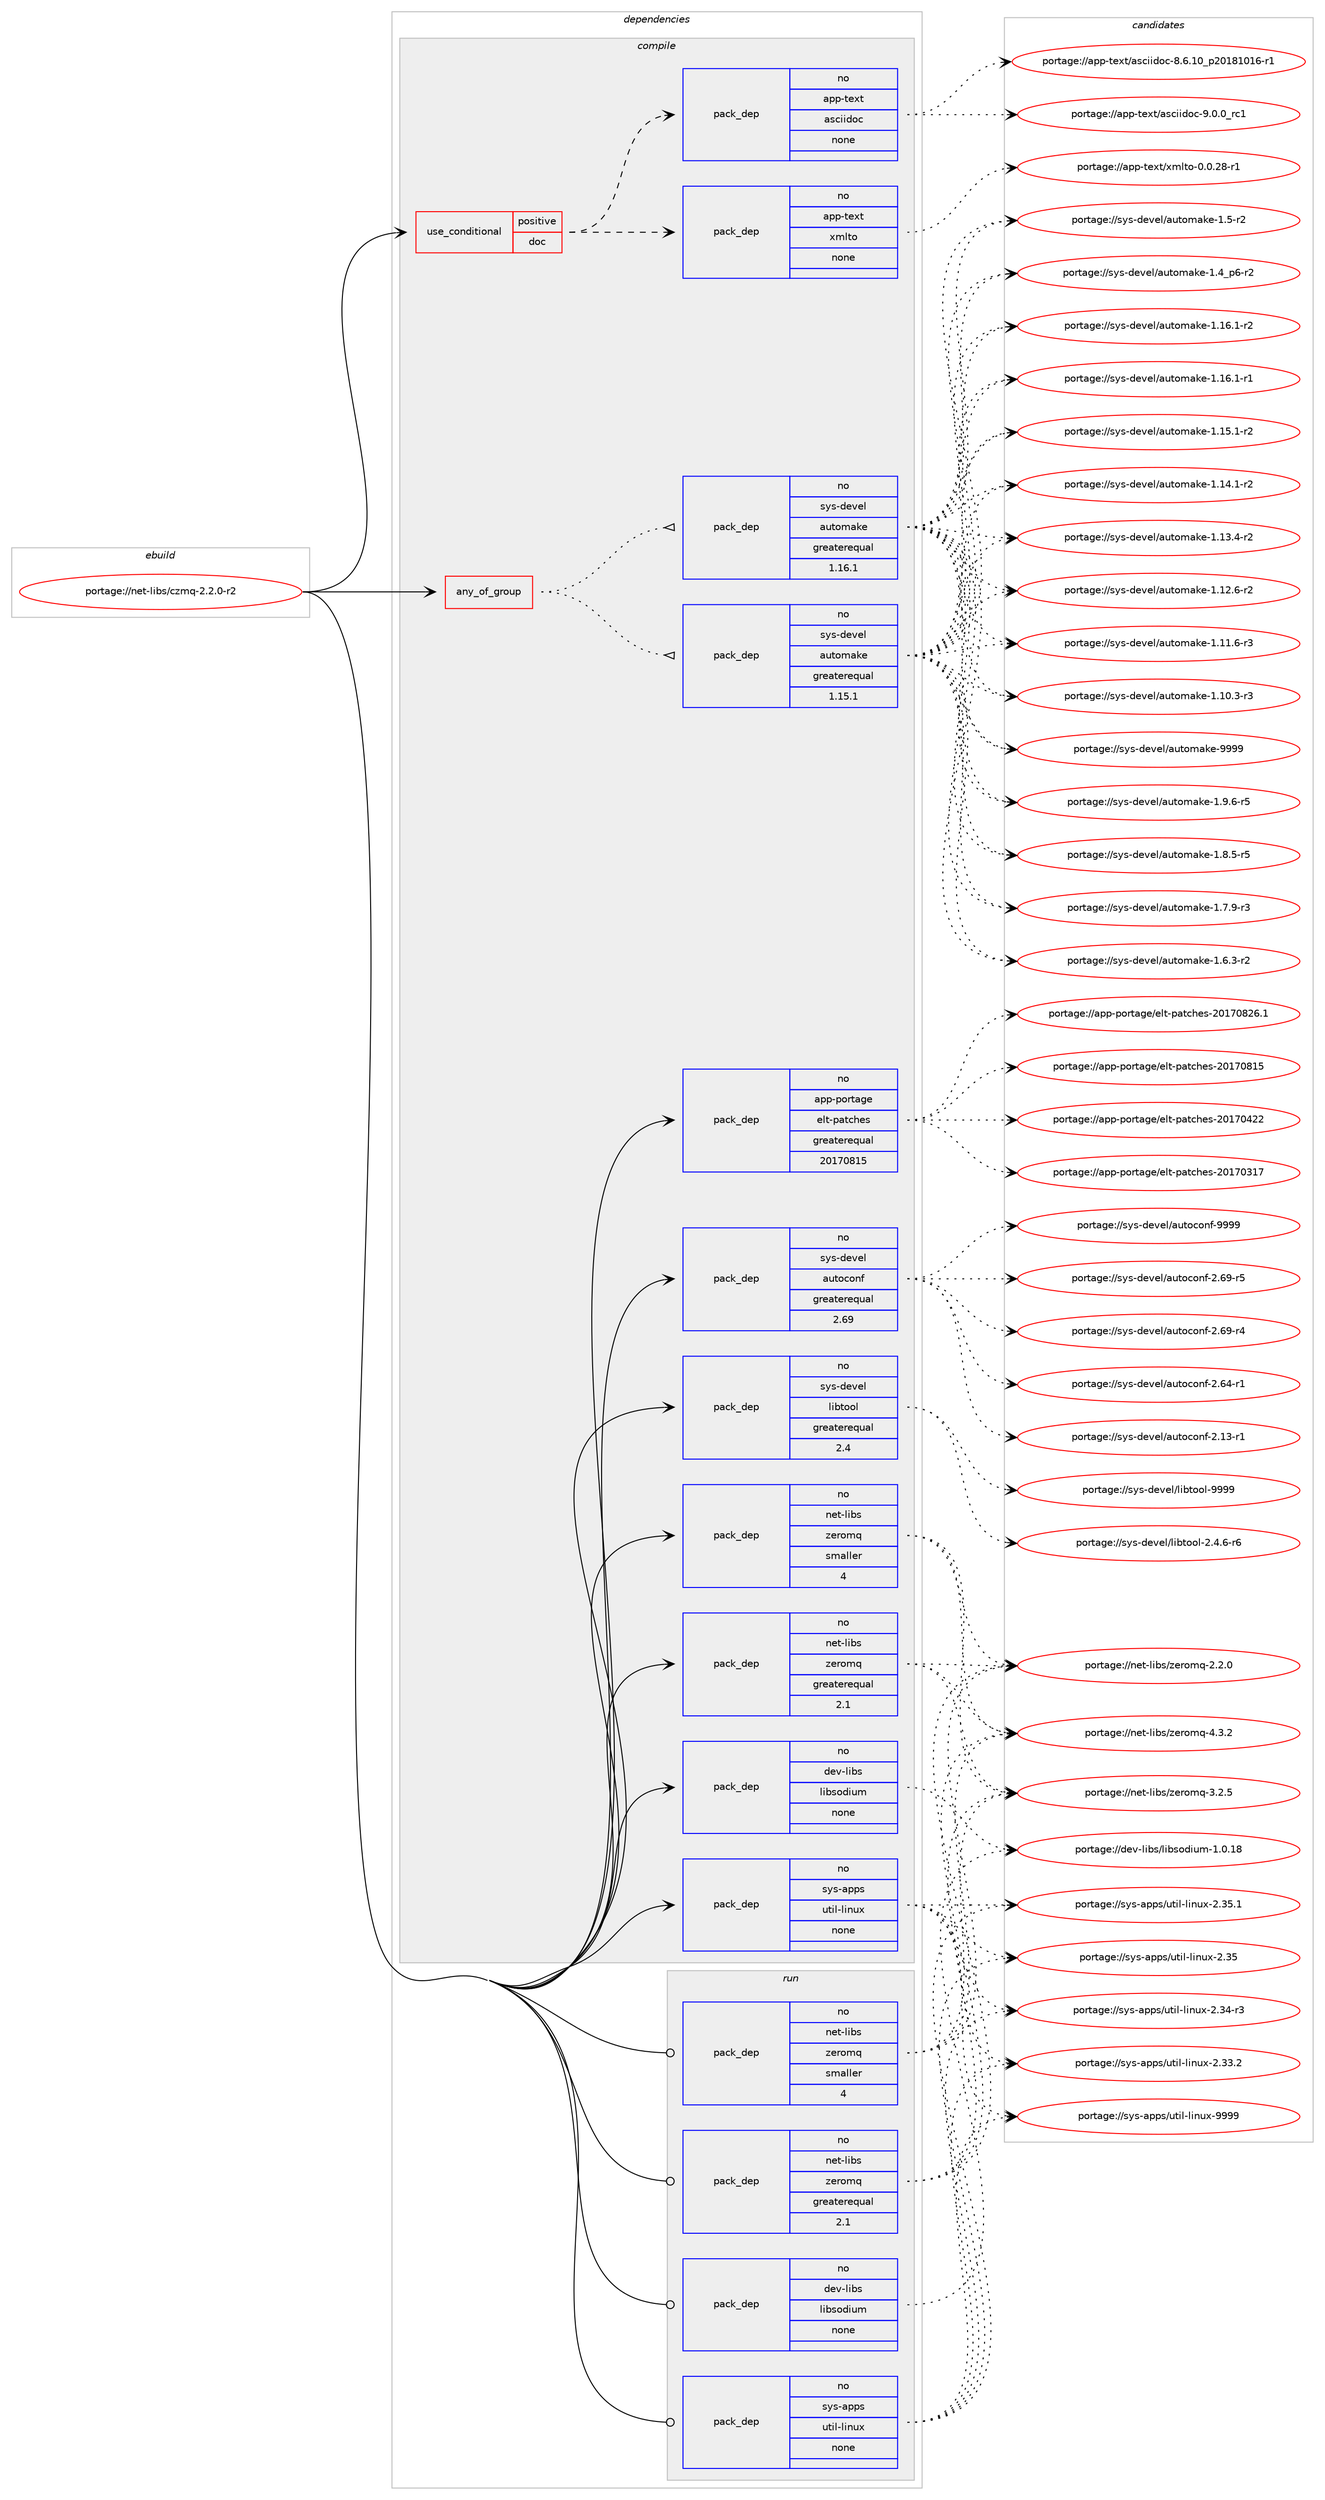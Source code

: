 digraph prolog {

# *************
# Graph options
# *************

newrank=true;
concentrate=true;
compound=true;
graph [rankdir=LR,fontname=Helvetica,fontsize=10,ranksep=1.5];#, ranksep=2.5, nodesep=0.2];
edge  [arrowhead=vee];
node  [fontname=Helvetica,fontsize=10];

# **********
# The ebuild
# **********

subgraph cluster_leftcol {
color=gray;
rank=same;
label=<<i>ebuild</i>>;
id [label="portage://net-libs/czmq-2.2.0-r2", color=red, width=4, href="../net-libs/czmq-2.2.0-r2.svg"];
}

# ****************
# The dependencies
# ****************

subgraph cluster_midcol {
color=gray;
label=<<i>dependencies</i>>;
subgraph cluster_compile {
fillcolor="#eeeeee";
style=filled;
label=<<i>compile</i>>;
subgraph any1497 {
dependency82187 [label=<<TABLE BORDER="0" CELLBORDER="1" CELLSPACING="0" CELLPADDING="4"><TR><TD CELLPADDING="10">any_of_group</TD></TR></TABLE>>, shape=none, color=red];subgraph pack63159 {
dependency82188 [label=<<TABLE BORDER="0" CELLBORDER="1" CELLSPACING="0" CELLPADDING="4" WIDTH="220"><TR><TD ROWSPAN="6" CELLPADDING="30">pack_dep</TD></TR><TR><TD WIDTH="110">no</TD></TR><TR><TD>sys-devel</TD></TR><TR><TD>automake</TD></TR><TR><TD>greaterequal</TD></TR><TR><TD>1.16.1</TD></TR></TABLE>>, shape=none, color=blue];
}
dependency82187:e -> dependency82188:w [weight=20,style="dotted",arrowhead="oinv"];
subgraph pack63160 {
dependency82189 [label=<<TABLE BORDER="0" CELLBORDER="1" CELLSPACING="0" CELLPADDING="4" WIDTH="220"><TR><TD ROWSPAN="6" CELLPADDING="30">pack_dep</TD></TR><TR><TD WIDTH="110">no</TD></TR><TR><TD>sys-devel</TD></TR><TR><TD>automake</TD></TR><TR><TD>greaterequal</TD></TR><TR><TD>1.15.1</TD></TR></TABLE>>, shape=none, color=blue];
}
dependency82187:e -> dependency82189:w [weight=20,style="dotted",arrowhead="oinv"];
}
id:e -> dependency82187:w [weight=20,style="solid",arrowhead="vee"];
subgraph cond17462 {
dependency82190 [label=<<TABLE BORDER="0" CELLBORDER="1" CELLSPACING="0" CELLPADDING="4"><TR><TD ROWSPAN="3" CELLPADDING="10">use_conditional</TD></TR><TR><TD>positive</TD></TR><TR><TD>doc</TD></TR></TABLE>>, shape=none, color=red];
subgraph pack63161 {
dependency82191 [label=<<TABLE BORDER="0" CELLBORDER="1" CELLSPACING="0" CELLPADDING="4" WIDTH="220"><TR><TD ROWSPAN="6" CELLPADDING="30">pack_dep</TD></TR><TR><TD WIDTH="110">no</TD></TR><TR><TD>app-text</TD></TR><TR><TD>asciidoc</TD></TR><TR><TD>none</TD></TR><TR><TD></TD></TR></TABLE>>, shape=none, color=blue];
}
dependency82190:e -> dependency82191:w [weight=20,style="dashed",arrowhead="vee"];
subgraph pack63162 {
dependency82192 [label=<<TABLE BORDER="0" CELLBORDER="1" CELLSPACING="0" CELLPADDING="4" WIDTH="220"><TR><TD ROWSPAN="6" CELLPADDING="30">pack_dep</TD></TR><TR><TD WIDTH="110">no</TD></TR><TR><TD>app-text</TD></TR><TR><TD>xmlto</TD></TR><TR><TD>none</TD></TR><TR><TD></TD></TR></TABLE>>, shape=none, color=blue];
}
dependency82190:e -> dependency82192:w [weight=20,style="dashed",arrowhead="vee"];
}
id:e -> dependency82190:w [weight=20,style="solid",arrowhead="vee"];
subgraph pack63163 {
dependency82193 [label=<<TABLE BORDER="0" CELLBORDER="1" CELLSPACING="0" CELLPADDING="4" WIDTH="220"><TR><TD ROWSPAN="6" CELLPADDING="30">pack_dep</TD></TR><TR><TD WIDTH="110">no</TD></TR><TR><TD>app-portage</TD></TR><TR><TD>elt-patches</TD></TR><TR><TD>greaterequal</TD></TR><TR><TD>20170815</TD></TR></TABLE>>, shape=none, color=blue];
}
id:e -> dependency82193:w [weight=20,style="solid",arrowhead="vee"];
subgraph pack63164 {
dependency82194 [label=<<TABLE BORDER="0" CELLBORDER="1" CELLSPACING="0" CELLPADDING="4" WIDTH="220"><TR><TD ROWSPAN="6" CELLPADDING="30">pack_dep</TD></TR><TR><TD WIDTH="110">no</TD></TR><TR><TD>dev-libs</TD></TR><TR><TD>libsodium</TD></TR><TR><TD>none</TD></TR><TR><TD></TD></TR></TABLE>>, shape=none, color=blue];
}
id:e -> dependency82194:w [weight=20,style="solid",arrowhead="vee"];
subgraph pack63165 {
dependency82195 [label=<<TABLE BORDER="0" CELLBORDER="1" CELLSPACING="0" CELLPADDING="4" WIDTH="220"><TR><TD ROWSPAN="6" CELLPADDING="30">pack_dep</TD></TR><TR><TD WIDTH="110">no</TD></TR><TR><TD>net-libs</TD></TR><TR><TD>zeromq</TD></TR><TR><TD>greaterequal</TD></TR><TR><TD>2.1</TD></TR></TABLE>>, shape=none, color=blue];
}
id:e -> dependency82195:w [weight=20,style="solid",arrowhead="vee"];
subgraph pack63166 {
dependency82196 [label=<<TABLE BORDER="0" CELLBORDER="1" CELLSPACING="0" CELLPADDING="4" WIDTH="220"><TR><TD ROWSPAN="6" CELLPADDING="30">pack_dep</TD></TR><TR><TD WIDTH="110">no</TD></TR><TR><TD>net-libs</TD></TR><TR><TD>zeromq</TD></TR><TR><TD>smaller</TD></TR><TR><TD>4</TD></TR></TABLE>>, shape=none, color=blue];
}
id:e -> dependency82196:w [weight=20,style="solid",arrowhead="vee"];
subgraph pack63167 {
dependency82197 [label=<<TABLE BORDER="0" CELLBORDER="1" CELLSPACING="0" CELLPADDING="4" WIDTH="220"><TR><TD ROWSPAN="6" CELLPADDING="30">pack_dep</TD></TR><TR><TD WIDTH="110">no</TD></TR><TR><TD>sys-apps</TD></TR><TR><TD>util-linux</TD></TR><TR><TD>none</TD></TR><TR><TD></TD></TR></TABLE>>, shape=none, color=blue];
}
id:e -> dependency82197:w [weight=20,style="solid",arrowhead="vee"];
subgraph pack63168 {
dependency82198 [label=<<TABLE BORDER="0" CELLBORDER="1" CELLSPACING="0" CELLPADDING="4" WIDTH="220"><TR><TD ROWSPAN="6" CELLPADDING="30">pack_dep</TD></TR><TR><TD WIDTH="110">no</TD></TR><TR><TD>sys-devel</TD></TR><TR><TD>autoconf</TD></TR><TR><TD>greaterequal</TD></TR><TR><TD>2.69</TD></TR></TABLE>>, shape=none, color=blue];
}
id:e -> dependency82198:w [weight=20,style="solid",arrowhead="vee"];
subgraph pack63169 {
dependency82199 [label=<<TABLE BORDER="0" CELLBORDER="1" CELLSPACING="0" CELLPADDING="4" WIDTH="220"><TR><TD ROWSPAN="6" CELLPADDING="30">pack_dep</TD></TR><TR><TD WIDTH="110">no</TD></TR><TR><TD>sys-devel</TD></TR><TR><TD>libtool</TD></TR><TR><TD>greaterequal</TD></TR><TR><TD>2.4</TD></TR></TABLE>>, shape=none, color=blue];
}
id:e -> dependency82199:w [weight=20,style="solid",arrowhead="vee"];
}
subgraph cluster_compileandrun {
fillcolor="#eeeeee";
style=filled;
label=<<i>compile and run</i>>;
}
subgraph cluster_run {
fillcolor="#eeeeee";
style=filled;
label=<<i>run</i>>;
subgraph pack63170 {
dependency82200 [label=<<TABLE BORDER="0" CELLBORDER="1" CELLSPACING="0" CELLPADDING="4" WIDTH="220"><TR><TD ROWSPAN="6" CELLPADDING="30">pack_dep</TD></TR><TR><TD WIDTH="110">no</TD></TR><TR><TD>dev-libs</TD></TR><TR><TD>libsodium</TD></TR><TR><TD>none</TD></TR><TR><TD></TD></TR></TABLE>>, shape=none, color=blue];
}
id:e -> dependency82200:w [weight=20,style="solid",arrowhead="odot"];
subgraph pack63171 {
dependency82201 [label=<<TABLE BORDER="0" CELLBORDER="1" CELLSPACING="0" CELLPADDING="4" WIDTH="220"><TR><TD ROWSPAN="6" CELLPADDING="30">pack_dep</TD></TR><TR><TD WIDTH="110">no</TD></TR><TR><TD>net-libs</TD></TR><TR><TD>zeromq</TD></TR><TR><TD>greaterequal</TD></TR><TR><TD>2.1</TD></TR></TABLE>>, shape=none, color=blue];
}
id:e -> dependency82201:w [weight=20,style="solid",arrowhead="odot"];
subgraph pack63172 {
dependency82202 [label=<<TABLE BORDER="0" CELLBORDER="1" CELLSPACING="0" CELLPADDING="4" WIDTH="220"><TR><TD ROWSPAN="6" CELLPADDING="30">pack_dep</TD></TR><TR><TD WIDTH="110">no</TD></TR><TR><TD>net-libs</TD></TR><TR><TD>zeromq</TD></TR><TR><TD>smaller</TD></TR><TR><TD>4</TD></TR></TABLE>>, shape=none, color=blue];
}
id:e -> dependency82202:w [weight=20,style="solid",arrowhead="odot"];
subgraph pack63173 {
dependency82203 [label=<<TABLE BORDER="0" CELLBORDER="1" CELLSPACING="0" CELLPADDING="4" WIDTH="220"><TR><TD ROWSPAN="6" CELLPADDING="30">pack_dep</TD></TR><TR><TD WIDTH="110">no</TD></TR><TR><TD>sys-apps</TD></TR><TR><TD>util-linux</TD></TR><TR><TD>none</TD></TR><TR><TD></TD></TR></TABLE>>, shape=none, color=blue];
}
id:e -> dependency82203:w [weight=20,style="solid",arrowhead="odot"];
}
}

# **************
# The candidates
# **************

subgraph cluster_choices {
rank=same;
color=gray;
label=<<i>candidates</i>>;

subgraph choice63159 {
color=black;
nodesep=1;
choice115121115451001011181011084797117116111109971071014557575757 [label="portage://sys-devel/automake-9999", color=red, width=4,href="../sys-devel/automake-9999.svg"];
choice115121115451001011181011084797117116111109971071014549465746544511453 [label="portage://sys-devel/automake-1.9.6-r5", color=red, width=4,href="../sys-devel/automake-1.9.6-r5.svg"];
choice115121115451001011181011084797117116111109971071014549465646534511453 [label="portage://sys-devel/automake-1.8.5-r5", color=red, width=4,href="../sys-devel/automake-1.8.5-r5.svg"];
choice115121115451001011181011084797117116111109971071014549465546574511451 [label="portage://sys-devel/automake-1.7.9-r3", color=red, width=4,href="../sys-devel/automake-1.7.9-r3.svg"];
choice115121115451001011181011084797117116111109971071014549465446514511450 [label="portage://sys-devel/automake-1.6.3-r2", color=red, width=4,href="../sys-devel/automake-1.6.3-r2.svg"];
choice11512111545100101118101108479711711611110997107101454946534511450 [label="portage://sys-devel/automake-1.5-r2", color=red, width=4,href="../sys-devel/automake-1.5-r2.svg"];
choice115121115451001011181011084797117116111109971071014549465295112544511450 [label="portage://sys-devel/automake-1.4_p6-r2", color=red, width=4,href="../sys-devel/automake-1.4_p6-r2.svg"];
choice11512111545100101118101108479711711611110997107101454946495446494511450 [label="portage://sys-devel/automake-1.16.1-r2", color=red, width=4,href="../sys-devel/automake-1.16.1-r2.svg"];
choice11512111545100101118101108479711711611110997107101454946495446494511449 [label="portage://sys-devel/automake-1.16.1-r1", color=red, width=4,href="../sys-devel/automake-1.16.1-r1.svg"];
choice11512111545100101118101108479711711611110997107101454946495346494511450 [label="portage://sys-devel/automake-1.15.1-r2", color=red, width=4,href="../sys-devel/automake-1.15.1-r2.svg"];
choice11512111545100101118101108479711711611110997107101454946495246494511450 [label="portage://sys-devel/automake-1.14.1-r2", color=red, width=4,href="../sys-devel/automake-1.14.1-r2.svg"];
choice11512111545100101118101108479711711611110997107101454946495146524511450 [label="portage://sys-devel/automake-1.13.4-r2", color=red, width=4,href="../sys-devel/automake-1.13.4-r2.svg"];
choice11512111545100101118101108479711711611110997107101454946495046544511450 [label="portage://sys-devel/automake-1.12.6-r2", color=red, width=4,href="../sys-devel/automake-1.12.6-r2.svg"];
choice11512111545100101118101108479711711611110997107101454946494946544511451 [label="portage://sys-devel/automake-1.11.6-r3", color=red, width=4,href="../sys-devel/automake-1.11.6-r3.svg"];
choice11512111545100101118101108479711711611110997107101454946494846514511451 [label="portage://sys-devel/automake-1.10.3-r3", color=red, width=4,href="../sys-devel/automake-1.10.3-r3.svg"];
dependency82188:e -> choice115121115451001011181011084797117116111109971071014557575757:w [style=dotted,weight="100"];
dependency82188:e -> choice115121115451001011181011084797117116111109971071014549465746544511453:w [style=dotted,weight="100"];
dependency82188:e -> choice115121115451001011181011084797117116111109971071014549465646534511453:w [style=dotted,weight="100"];
dependency82188:e -> choice115121115451001011181011084797117116111109971071014549465546574511451:w [style=dotted,weight="100"];
dependency82188:e -> choice115121115451001011181011084797117116111109971071014549465446514511450:w [style=dotted,weight="100"];
dependency82188:e -> choice11512111545100101118101108479711711611110997107101454946534511450:w [style=dotted,weight="100"];
dependency82188:e -> choice115121115451001011181011084797117116111109971071014549465295112544511450:w [style=dotted,weight="100"];
dependency82188:e -> choice11512111545100101118101108479711711611110997107101454946495446494511450:w [style=dotted,weight="100"];
dependency82188:e -> choice11512111545100101118101108479711711611110997107101454946495446494511449:w [style=dotted,weight="100"];
dependency82188:e -> choice11512111545100101118101108479711711611110997107101454946495346494511450:w [style=dotted,weight="100"];
dependency82188:e -> choice11512111545100101118101108479711711611110997107101454946495246494511450:w [style=dotted,weight="100"];
dependency82188:e -> choice11512111545100101118101108479711711611110997107101454946495146524511450:w [style=dotted,weight="100"];
dependency82188:e -> choice11512111545100101118101108479711711611110997107101454946495046544511450:w [style=dotted,weight="100"];
dependency82188:e -> choice11512111545100101118101108479711711611110997107101454946494946544511451:w [style=dotted,weight="100"];
dependency82188:e -> choice11512111545100101118101108479711711611110997107101454946494846514511451:w [style=dotted,weight="100"];
}
subgraph choice63160 {
color=black;
nodesep=1;
choice115121115451001011181011084797117116111109971071014557575757 [label="portage://sys-devel/automake-9999", color=red, width=4,href="../sys-devel/automake-9999.svg"];
choice115121115451001011181011084797117116111109971071014549465746544511453 [label="portage://sys-devel/automake-1.9.6-r5", color=red, width=4,href="../sys-devel/automake-1.9.6-r5.svg"];
choice115121115451001011181011084797117116111109971071014549465646534511453 [label="portage://sys-devel/automake-1.8.5-r5", color=red, width=4,href="../sys-devel/automake-1.8.5-r5.svg"];
choice115121115451001011181011084797117116111109971071014549465546574511451 [label="portage://sys-devel/automake-1.7.9-r3", color=red, width=4,href="../sys-devel/automake-1.7.9-r3.svg"];
choice115121115451001011181011084797117116111109971071014549465446514511450 [label="portage://sys-devel/automake-1.6.3-r2", color=red, width=4,href="../sys-devel/automake-1.6.3-r2.svg"];
choice11512111545100101118101108479711711611110997107101454946534511450 [label="portage://sys-devel/automake-1.5-r2", color=red, width=4,href="../sys-devel/automake-1.5-r2.svg"];
choice115121115451001011181011084797117116111109971071014549465295112544511450 [label="portage://sys-devel/automake-1.4_p6-r2", color=red, width=4,href="../sys-devel/automake-1.4_p6-r2.svg"];
choice11512111545100101118101108479711711611110997107101454946495446494511450 [label="portage://sys-devel/automake-1.16.1-r2", color=red, width=4,href="../sys-devel/automake-1.16.1-r2.svg"];
choice11512111545100101118101108479711711611110997107101454946495446494511449 [label="portage://sys-devel/automake-1.16.1-r1", color=red, width=4,href="../sys-devel/automake-1.16.1-r1.svg"];
choice11512111545100101118101108479711711611110997107101454946495346494511450 [label="portage://sys-devel/automake-1.15.1-r2", color=red, width=4,href="../sys-devel/automake-1.15.1-r2.svg"];
choice11512111545100101118101108479711711611110997107101454946495246494511450 [label="portage://sys-devel/automake-1.14.1-r2", color=red, width=4,href="../sys-devel/automake-1.14.1-r2.svg"];
choice11512111545100101118101108479711711611110997107101454946495146524511450 [label="portage://sys-devel/automake-1.13.4-r2", color=red, width=4,href="../sys-devel/automake-1.13.4-r2.svg"];
choice11512111545100101118101108479711711611110997107101454946495046544511450 [label="portage://sys-devel/automake-1.12.6-r2", color=red, width=4,href="../sys-devel/automake-1.12.6-r2.svg"];
choice11512111545100101118101108479711711611110997107101454946494946544511451 [label="portage://sys-devel/automake-1.11.6-r3", color=red, width=4,href="../sys-devel/automake-1.11.6-r3.svg"];
choice11512111545100101118101108479711711611110997107101454946494846514511451 [label="portage://sys-devel/automake-1.10.3-r3", color=red, width=4,href="../sys-devel/automake-1.10.3-r3.svg"];
dependency82189:e -> choice115121115451001011181011084797117116111109971071014557575757:w [style=dotted,weight="100"];
dependency82189:e -> choice115121115451001011181011084797117116111109971071014549465746544511453:w [style=dotted,weight="100"];
dependency82189:e -> choice115121115451001011181011084797117116111109971071014549465646534511453:w [style=dotted,weight="100"];
dependency82189:e -> choice115121115451001011181011084797117116111109971071014549465546574511451:w [style=dotted,weight="100"];
dependency82189:e -> choice115121115451001011181011084797117116111109971071014549465446514511450:w [style=dotted,weight="100"];
dependency82189:e -> choice11512111545100101118101108479711711611110997107101454946534511450:w [style=dotted,weight="100"];
dependency82189:e -> choice115121115451001011181011084797117116111109971071014549465295112544511450:w [style=dotted,weight="100"];
dependency82189:e -> choice11512111545100101118101108479711711611110997107101454946495446494511450:w [style=dotted,weight="100"];
dependency82189:e -> choice11512111545100101118101108479711711611110997107101454946495446494511449:w [style=dotted,weight="100"];
dependency82189:e -> choice11512111545100101118101108479711711611110997107101454946495346494511450:w [style=dotted,weight="100"];
dependency82189:e -> choice11512111545100101118101108479711711611110997107101454946495246494511450:w [style=dotted,weight="100"];
dependency82189:e -> choice11512111545100101118101108479711711611110997107101454946495146524511450:w [style=dotted,weight="100"];
dependency82189:e -> choice11512111545100101118101108479711711611110997107101454946495046544511450:w [style=dotted,weight="100"];
dependency82189:e -> choice11512111545100101118101108479711711611110997107101454946494946544511451:w [style=dotted,weight="100"];
dependency82189:e -> choice11512111545100101118101108479711711611110997107101454946494846514511451:w [style=dotted,weight="100"];
}
subgraph choice63161 {
color=black;
nodesep=1;
choice971121124511610112011647971159910510510011199455746484648951149949 [label="portage://app-text/asciidoc-9.0.0_rc1", color=red, width=4,href="../app-text/asciidoc-9.0.0_rc1.svg"];
choice971121124511610112011647971159910510510011199455646544649489511250484956494849544511449 [label="portage://app-text/asciidoc-8.6.10_p20181016-r1", color=red, width=4,href="../app-text/asciidoc-8.6.10_p20181016-r1.svg"];
dependency82191:e -> choice971121124511610112011647971159910510510011199455746484648951149949:w [style=dotted,weight="100"];
dependency82191:e -> choice971121124511610112011647971159910510510011199455646544649489511250484956494849544511449:w [style=dotted,weight="100"];
}
subgraph choice63162 {
color=black;
nodesep=1;
choice971121124511610112011647120109108116111454846484650564511449 [label="portage://app-text/xmlto-0.0.28-r1", color=red, width=4,href="../app-text/xmlto-0.0.28-r1.svg"];
dependency82192:e -> choice971121124511610112011647120109108116111454846484650564511449:w [style=dotted,weight="100"];
}
subgraph choice63163 {
color=black;
nodesep=1;
choice971121124511211111411697103101471011081164511297116991041011154550484955485650544649 [label="portage://app-portage/elt-patches-20170826.1", color=red, width=4,href="../app-portage/elt-patches-20170826.1.svg"];
choice97112112451121111141169710310147101108116451129711699104101115455048495548564953 [label="portage://app-portage/elt-patches-20170815", color=red, width=4,href="../app-portage/elt-patches-20170815.svg"];
choice97112112451121111141169710310147101108116451129711699104101115455048495548525050 [label="portage://app-portage/elt-patches-20170422", color=red, width=4,href="../app-portage/elt-patches-20170422.svg"];
choice97112112451121111141169710310147101108116451129711699104101115455048495548514955 [label="portage://app-portage/elt-patches-20170317", color=red, width=4,href="../app-portage/elt-patches-20170317.svg"];
dependency82193:e -> choice971121124511211111411697103101471011081164511297116991041011154550484955485650544649:w [style=dotted,weight="100"];
dependency82193:e -> choice97112112451121111141169710310147101108116451129711699104101115455048495548564953:w [style=dotted,weight="100"];
dependency82193:e -> choice97112112451121111141169710310147101108116451129711699104101115455048495548525050:w [style=dotted,weight="100"];
dependency82193:e -> choice97112112451121111141169710310147101108116451129711699104101115455048495548514955:w [style=dotted,weight="100"];
}
subgraph choice63164 {
color=black;
nodesep=1;
choice1001011184510810598115471081059811511110010511710945494648464956 [label="portage://dev-libs/libsodium-1.0.18", color=red, width=4,href="../dev-libs/libsodium-1.0.18.svg"];
dependency82194:e -> choice1001011184510810598115471081059811511110010511710945494648464956:w [style=dotted,weight="100"];
}
subgraph choice63165 {
color=black;
nodesep=1;
choice110101116451081059811547122101114111109113455246514650 [label="portage://net-libs/zeromq-4.3.2", color=red, width=4,href="../net-libs/zeromq-4.3.2.svg"];
choice110101116451081059811547122101114111109113455146504653 [label="portage://net-libs/zeromq-3.2.5", color=red, width=4,href="../net-libs/zeromq-3.2.5.svg"];
choice110101116451081059811547122101114111109113455046504648 [label="portage://net-libs/zeromq-2.2.0", color=red, width=4,href="../net-libs/zeromq-2.2.0.svg"];
dependency82195:e -> choice110101116451081059811547122101114111109113455246514650:w [style=dotted,weight="100"];
dependency82195:e -> choice110101116451081059811547122101114111109113455146504653:w [style=dotted,weight="100"];
dependency82195:e -> choice110101116451081059811547122101114111109113455046504648:w [style=dotted,weight="100"];
}
subgraph choice63166 {
color=black;
nodesep=1;
choice110101116451081059811547122101114111109113455246514650 [label="portage://net-libs/zeromq-4.3.2", color=red, width=4,href="../net-libs/zeromq-4.3.2.svg"];
choice110101116451081059811547122101114111109113455146504653 [label="portage://net-libs/zeromq-3.2.5", color=red, width=4,href="../net-libs/zeromq-3.2.5.svg"];
choice110101116451081059811547122101114111109113455046504648 [label="portage://net-libs/zeromq-2.2.0", color=red, width=4,href="../net-libs/zeromq-2.2.0.svg"];
dependency82196:e -> choice110101116451081059811547122101114111109113455246514650:w [style=dotted,weight="100"];
dependency82196:e -> choice110101116451081059811547122101114111109113455146504653:w [style=dotted,weight="100"];
dependency82196:e -> choice110101116451081059811547122101114111109113455046504648:w [style=dotted,weight="100"];
}
subgraph choice63167 {
color=black;
nodesep=1;
choice115121115459711211211547117116105108451081051101171204557575757 [label="portage://sys-apps/util-linux-9999", color=red, width=4,href="../sys-apps/util-linux-9999.svg"];
choice1151211154597112112115471171161051084510810511011712045504651534649 [label="portage://sys-apps/util-linux-2.35.1", color=red, width=4,href="../sys-apps/util-linux-2.35.1.svg"];
choice115121115459711211211547117116105108451081051101171204550465153 [label="portage://sys-apps/util-linux-2.35", color=red, width=4,href="../sys-apps/util-linux-2.35.svg"];
choice1151211154597112112115471171161051084510810511011712045504651524511451 [label="portage://sys-apps/util-linux-2.34-r3", color=red, width=4,href="../sys-apps/util-linux-2.34-r3.svg"];
choice1151211154597112112115471171161051084510810511011712045504651514650 [label="portage://sys-apps/util-linux-2.33.2", color=red, width=4,href="../sys-apps/util-linux-2.33.2.svg"];
dependency82197:e -> choice115121115459711211211547117116105108451081051101171204557575757:w [style=dotted,weight="100"];
dependency82197:e -> choice1151211154597112112115471171161051084510810511011712045504651534649:w [style=dotted,weight="100"];
dependency82197:e -> choice115121115459711211211547117116105108451081051101171204550465153:w [style=dotted,weight="100"];
dependency82197:e -> choice1151211154597112112115471171161051084510810511011712045504651524511451:w [style=dotted,weight="100"];
dependency82197:e -> choice1151211154597112112115471171161051084510810511011712045504651514650:w [style=dotted,weight="100"];
}
subgraph choice63168 {
color=black;
nodesep=1;
choice115121115451001011181011084797117116111991111101024557575757 [label="portage://sys-devel/autoconf-9999", color=red, width=4,href="../sys-devel/autoconf-9999.svg"];
choice1151211154510010111810110847971171161119911111010245504654574511453 [label="portage://sys-devel/autoconf-2.69-r5", color=red, width=4,href="../sys-devel/autoconf-2.69-r5.svg"];
choice1151211154510010111810110847971171161119911111010245504654574511452 [label="portage://sys-devel/autoconf-2.69-r4", color=red, width=4,href="../sys-devel/autoconf-2.69-r4.svg"];
choice1151211154510010111810110847971171161119911111010245504654524511449 [label="portage://sys-devel/autoconf-2.64-r1", color=red, width=4,href="../sys-devel/autoconf-2.64-r1.svg"];
choice1151211154510010111810110847971171161119911111010245504649514511449 [label="portage://sys-devel/autoconf-2.13-r1", color=red, width=4,href="../sys-devel/autoconf-2.13-r1.svg"];
dependency82198:e -> choice115121115451001011181011084797117116111991111101024557575757:w [style=dotted,weight="100"];
dependency82198:e -> choice1151211154510010111810110847971171161119911111010245504654574511453:w [style=dotted,weight="100"];
dependency82198:e -> choice1151211154510010111810110847971171161119911111010245504654574511452:w [style=dotted,weight="100"];
dependency82198:e -> choice1151211154510010111810110847971171161119911111010245504654524511449:w [style=dotted,weight="100"];
dependency82198:e -> choice1151211154510010111810110847971171161119911111010245504649514511449:w [style=dotted,weight="100"];
}
subgraph choice63169 {
color=black;
nodesep=1;
choice1151211154510010111810110847108105981161111111084557575757 [label="portage://sys-devel/libtool-9999", color=red, width=4,href="../sys-devel/libtool-9999.svg"];
choice1151211154510010111810110847108105981161111111084550465246544511454 [label="portage://sys-devel/libtool-2.4.6-r6", color=red, width=4,href="../sys-devel/libtool-2.4.6-r6.svg"];
dependency82199:e -> choice1151211154510010111810110847108105981161111111084557575757:w [style=dotted,weight="100"];
dependency82199:e -> choice1151211154510010111810110847108105981161111111084550465246544511454:w [style=dotted,weight="100"];
}
subgraph choice63170 {
color=black;
nodesep=1;
choice1001011184510810598115471081059811511110010511710945494648464956 [label="portage://dev-libs/libsodium-1.0.18", color=red, width=4,href="../dev-libs/libsodium-1.0.18.svg"];
dependency82200:e -> choice1001011184510810598115471081059811511110010511710945494648464956:w [style=dotted,weight="100"];
}
subgraph choice63171 {
color=black;
nodesep=1;
choice110101116451081059811547122101114111109113455246514650 [label="portage://net-libs/zeromq-4.3.2", color=red, width=4,href="../net-libs/zeromq-4.3.2.svg"];
choice110101116451081059811547122101114111109113455146504653 [label="portage://net-libs/zeromq-3.2.5", color=red, width=4,href="../net-libs/zeromq-3.2.5.svg"];
choice110101116451081059811547122101114111109113455046504648 [label="portage://net-libs/zeromq-2.2.0", color=red, width=4,href="../net-libs/zeromq-2.2.0.svg"];
dependency82201:e -> choice110101116451081059811547122101114111109113455246514650:w [style=dotted,weight="100"];
dependency82201:e -> choice110101116451081059811547122101114111109113455146504653:w [style=dotted,weight="100"];
dependency82201:e -> choice110101116451081059811547122101114111109113455046504648:w [style=dotted,weight="100"];
}
subgraph choice63172 {
color=black;
nodesep=1;
choice110101116451081059811547122101114111109113455246514650 [label="portage://net-libs/zeromq-4.3.2", color=red, width=4,href="../net-libs/zeromq-4.3.2.svg"];
choice110101116451081059811547122101114111109113455146504653 [label="portage://net-libs/zeromq-3.2.5", color=red, width=4,href="../net-libs/zeromq-3.2.5.svg"];
choice110101116451081059811547122101114111109113455046504648 [label="portage://net-libs/zeromq-2.2.0", color=red, width=4,href="../net-libs/zeromq-2.2.0.svg"];
dependency82202:e -> choice110101116451081059811547122101114111109113455246514650:w [style=dotted,weight="100"];
dependency82202:e -> choice110101116451081059811547122101114111109113455146504653:w [style=dotted,weight="100"];
dependency82202:e -> choice110101116451081059811547122101114111109113455046504648:w [style=dotted,weight="100"];
}
subgraph choice63173 {
color=black;
nodesep=1;
choice115121115459711211211547117116105108451081051101171204557575757 [label="portage://sys-apps/util-linux-9999", color=red, width=4,href="../sys-apps/util-linux-9999.svg"];
choice1151211154597112112115471171161051084510810511011712045504651534649 [label="portage://sys-apps/util-linux-2.35.1", color=red, width=4,href="../sys-apps/util-linux-2.35.1.svg"];
choice115121115459711211211547117116105108451081051101171204550465153 [label="portage://sys-apps/util-linux-2.35", color=red, width=4,href="../sys-apps/util-linux-2.35.svg"];
choice1151211154597112112115471171161051084510810511011712045504651524511451 [label="portage://sys-apps/util-linux-2.34-r3", color=red, width=4,href="../sys-apps/util-linux-2.34-r3.svg"];
choice1151211154597112112115471171161051084510810511011712045504651514650 [label="portage://sys-apps/util-linux-2.33.2", color=red, width=4,href="../sys-apps/util-linux-2.33.2.svg"];
dependency82203:e -> choice115121115459711211211547117116105108451081051101171204557575757:w [style=dotted,weight="100"];
dependency82203:e -> choice1151211154597112112115471171161051084510810511011712045504651534649:w [style=dotted,weight="100"];
dependency82203:e -> choice115121115459711211211547117116105108451081051101171204550465153:w [style=dotted,weight="100"];
dependency82203:e -> choice1151211154597112112115471171161051084510810511011712045504651524511451:w [style=dotted,weight="100"];
dependency82203:e -> choice1151211154597112112115471171161051084510810511011712045504651514650:w [style=dotted,weight="100"];
}
}

}
